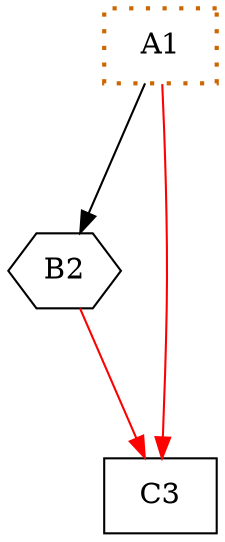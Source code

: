 digraph G {
graph [root="Demo",rankdir   = TB, nodesep           = 0.6, mindist     = 1.0, ranksep = 1.0, overlap = false]
node [style     = "filled", fillcolor = "white", color = "black"]
A1[cpu="0", flags="0x00102008", type="blockalign", tperiod="1000", pattern="patternA", patentry="true", patexit="false", beamproc="beamA", bpentry="false", bpexit="false", qlo="true", qhi="false", qil="false", shape     = "rectangle", style  = "dotted, filled", fillcolor = "white", penwidth=2, color = "darkorange3"];
B2[cpu="0", flags="0x00008005", type="flush", toffs="0", pattern="patternA", patentry="false", patexit="true", beamproc="beamA", bpentry="false", bpexit="false", tvalid="0", vabs="false", prio="0", shape     = "hexagon", qlo="false", qhi="false", qil="false", fillcolor = "white"];
C3[cpu="0", flags="0x00100007", type="block", tperiod="2000", pattern="patternA", patentry="false", patexit="false", beamproc="beamA", bpentry="false", bpexit="false", qlo="true", qhi="false", qil="false", shape     = "rectangle", fillcolor = "white"];
A1->B2 [type="altdst", color = "black"];
B2->C3 [type="defdst", color = "red"];
A1->C3 [type="defdst", color = "red"];
}
